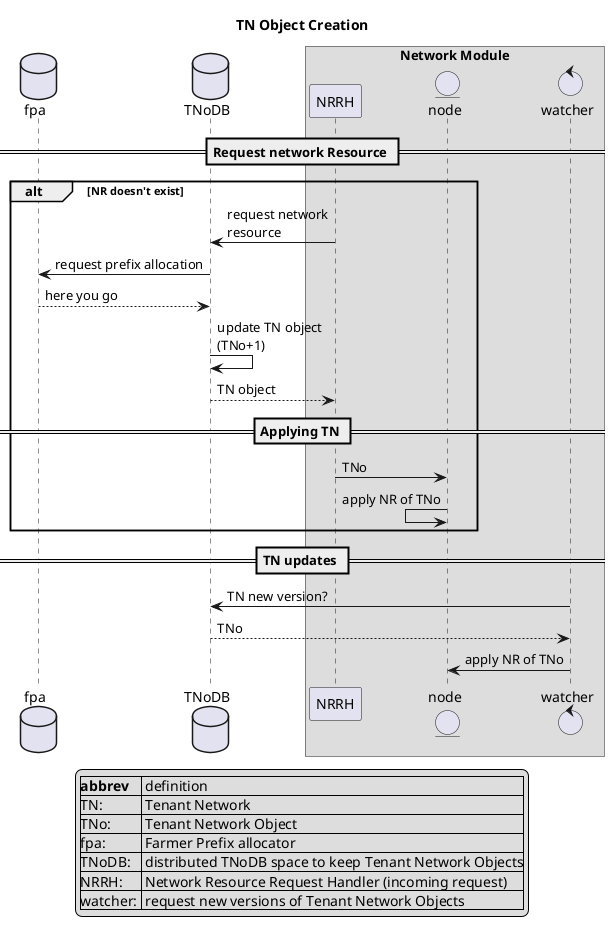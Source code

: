 @startuml
title TN Object Creation
' fpa : Farmer Prefix Allocator
database fpa
' TNoDB: TN Object TNoDB
database TNoDB
' NRRH : Network Resource Request
box Network Module
participant NRRH
' node : 0-OS
entity node
' 
control watcher
endbox

== Request network Resource ==
alt NR doesn't exist
NRRH -> TNoDB : request network\nresource
TNoDB -> fpa : request prefix allocation
fpa --> TNoDB : here you go
TNoDB->TNoDB :update TN object\n(TNo+1)
TNoDB --> NRRH : TN object
== Applying TN == 
NRRH -> node : TNo
node <- node : apply NR of TNo
end
== TN updates ==
watcher -> TNoDB : TN new version?
watcher <-- TNoDB : TNo
watcher -> node : apply NR of TNo


legend
|=abbrev  | definition   |
|TN:      | Tenant Network|
|TNo:     | Tenant Network Object |
|fpa:     | Farmer Prefix allocator|
|TNoDB:   | distributed TNoDB space to keep Tenant Network Objects|
|NRRH:     | Network Resource Request Handler (incoming request)|
|watcher: | request new versions of Tenant Network Objects|
endlegend
@enduml